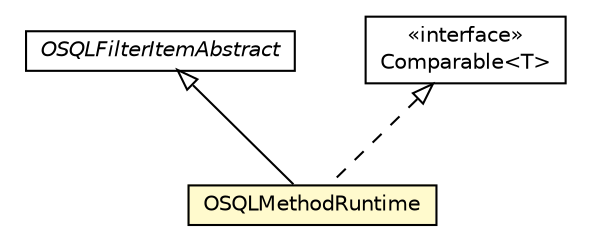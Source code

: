 #!/usr/local/bin/dot
#
# Class diagram 
# Generated by UMLGraph version R5_6-24-gf6e263 (http://www.umlgraph.org/)
#

digraph G {
	edge [fontname="Helvetica",fontsize=10,labelfontname="Helvetica",labelfontsize=10];
	node [fontname="Helvetica",fontsize=10,shape=plaintext];
	nodesep=0.25;
	ranksep=0.5;
	// com.orientechnologies.orient.core.sql.filter.OSQLFilterItemAbstract
	c6113833 [label=<<table title="com.orientechnologies.orient.core.sql.filter.OSQLFilterItemAbstract" border="0" cellborder="1" cellspacing="0" cellpadding="2" port="p" href="../filter/OSQLFilterItemAbstract.html">
		<tr><td><table border="0" cellspacing="0" cellpadding="1">
<tr><td align="center" balign="center"><font face="Helvetica-Oblique"> OSQLFilterItemAbstract </font></td></tr>
		</table></td></tr>
		</table>>, URL="../filter/OSQLFilterItemAbstract.html", fontname="Helvetica", fontcolor="black", fontsize=10.0];
	// com.orientechnologies.orient.core.sql.method.OSQLMethodRuntime
	c6114076 [label=<<table title="com.orientechnologies.orient.core.sql.method.OSQLMethodRuntime" border="0" cellborder="1" cellspacing="0" cellpadding="2" port="p" bgcolor="lemonChiffon" href="./OSQLMethodRuntime.html">
		<tr><td><table border="0" cellspacing="0" cellpadding="1">
<tr><td align="center" balign="center"> OSQLMethodRuntime </td></tr>
		</table></td></tr>
		</table>>, URL="./OSQLMethodRuntime.html", fontname="Helvetica", fontcolor="black", fontsize=10.0];
	//com.orientechnologies.orient.core.sql.method.OSQLMethodRuntime extends com.orientechnologies.orient.core.sql.filter.OSQLFilterItemAbstract
	c6113833:p -> c6114076:p [dir=back,arrowtail=empty];
	//com.orientechnologies.orient.core.sql.method.OSQLMethodRuntime implements java.lang.Comparable<T>
	c6115891:p -> c6114076:p [dir=back,arrowtail=empty,style=dashed];
	// java.lang.Comparable<T>
	c6115891 [label=<<table title="java.lang.Comparable" border="0" cellborder="1" cellspacing="0" cellpadding="2" port="p" href="http://java.sun.com/j2se/1.4.2/docs/api/java/lang/Comparable.html">
		<tr><td><table border="0" cellspacing="0" cellpadding="1">
<tr><td align="center" balign="center"> &#171;interface&#187; </td></tr>
<tr><td align="center" balign="center"> Comparable&lt;T&gt; </td></tr>
		</table></td></tr>
		</table>>, URL="http://java.sun.com/j2se/1.4.2/docs/api/java/lang/Comparable.html", fontname="Helvetica", fontcolor="black", fontsize=10.0];
}

